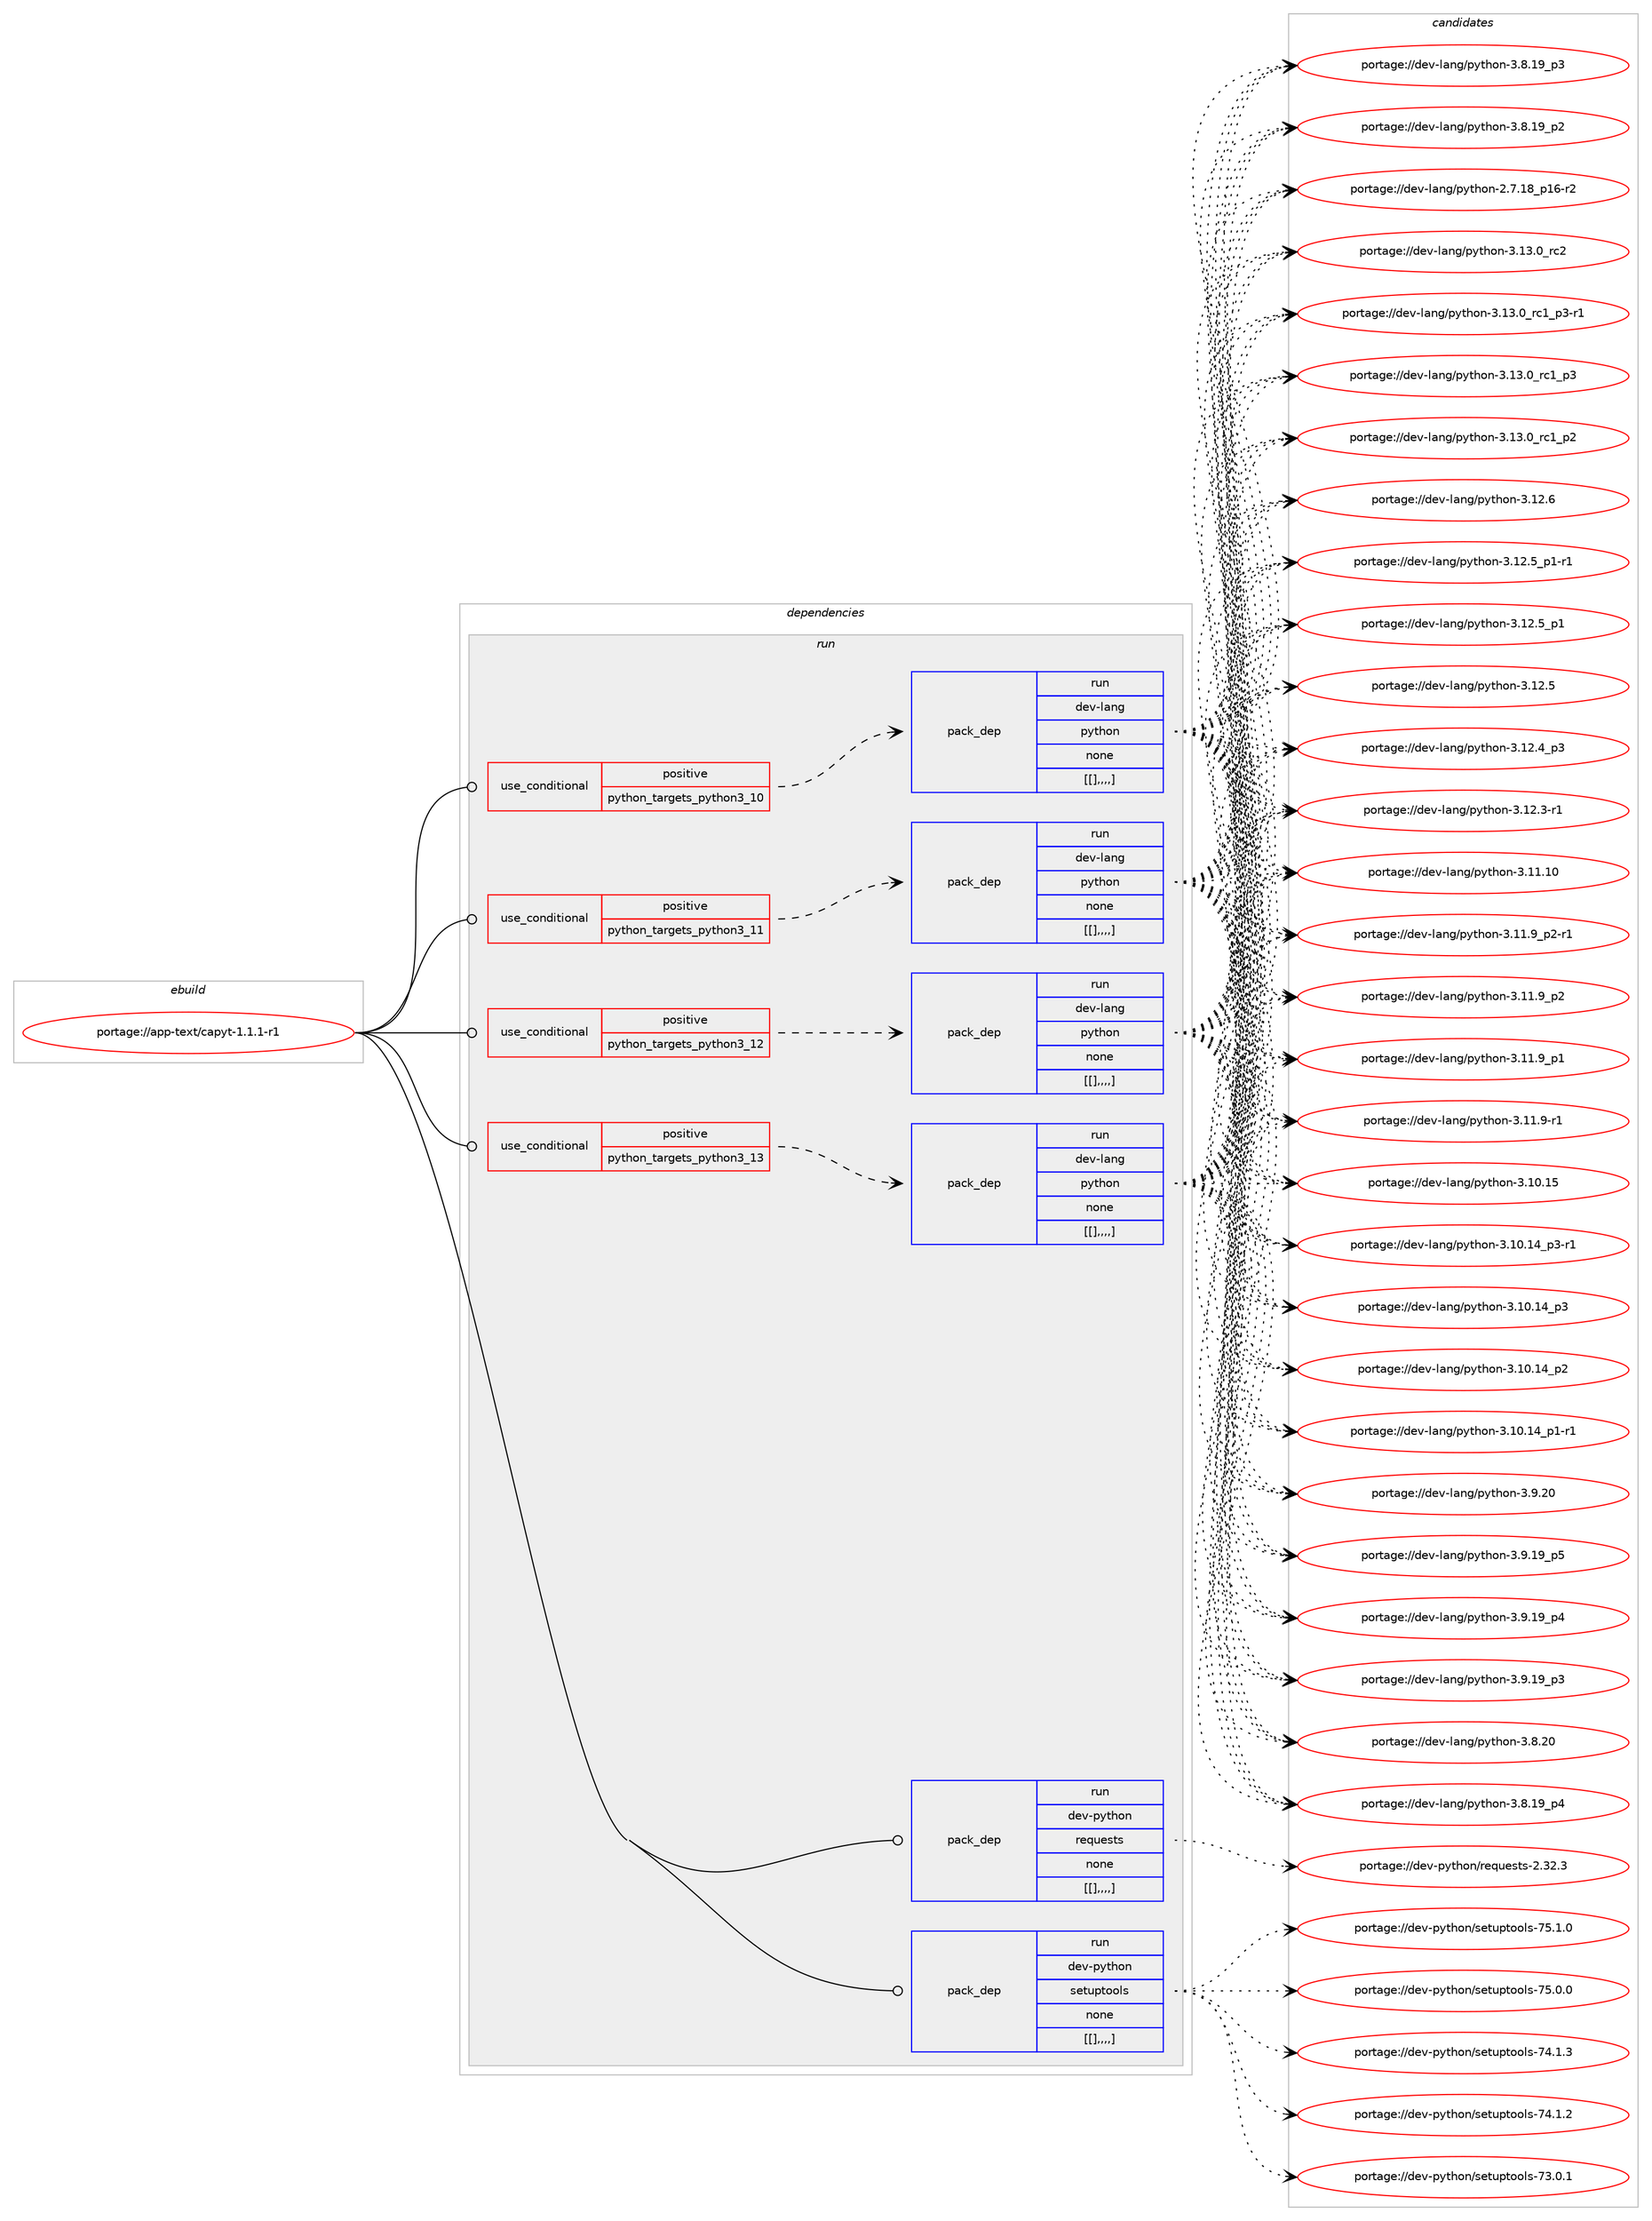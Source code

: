 digraph prolog {

# *************
# Graph options
# *************

newrank=true;
concentrate=true;
compound=true;
graph [rankdir=LR,fontname=Helvetica,fontsize=10,ranksep=1.5];#, ranksep=2.5, nodesep=0.2];
edge  [arrowhead=vee];
node  [fontname=Helvetica,fontsize=10];

# **********
# The ebuild
# **********

subgraph cluster_leftcol {
color=gray;
label=<<i>ebuild</i>>;
id [label="portage://app-text/capyt-1.1.1-r1", color=red, width=4, href="../app-text/capyt-1.1.1-r1.svg"];
}

# ****************
# The dependencies
# ****************

subgraph cluster_midcol {
color=gray;
label=<<i>dependencies</i>>;
subgraph cluster_compile {
fillcolor="#eeeeee";
style=filled;
label=<<i>compile</i>>;
}
subgraph cluster_compileandrun {
fillcolor="#eeeeee";
style=filled;
label=<<i>compile and run</i>>;
}
subgraph cluster_run {
fillcolor="#eeeeee";
style=filled;
label=<<i>run</i>>;
subgraph cond14906 {
dependency54016 [label=<<TABLE BORDER="0" CELLBORDER="1" CELLSPACING="0" CELLPADDING="4"><TR><TD ROWSPAN="3" CELLPADDING="10">use_conditional</TD></TR><TR><TD>positive</TD></TR><TR><TD>python_targets_python3_10</TD></TR></TABLE>>, shape=none, color=red];
subgraph pack38624 {
dependency54017 [label=<<TABLE BORDER="0" CELLBORDER="1" CELLSPACING="0" CELLPADDING="4" WIDTH="220"><TR><TD ROWSPAN="6" CELLPADDING="30">pack_dep</TD></TR><TR><TD WIDTH="110">run</TD></TR><TR><TD>dev-lang</TD></TR><TR><TD>python</TD></TR><TR><TD>none</TD></TR><TR><TD>[[],,,,]</TD></TR></TABLE>>, shape=none, color=blue];
}
dependency54016:e -> dependency54017:w [weight=20,style="dashed",arrowhead="vee"];
}
id:e -> dependency54016:w [weight=20,style="solid",arrowhead="odot"];
subgraph cond14907 {
dependency54018 [label=<<TABLE BORDER="0" CELLBORDER="1" CELLSPACING="0" CELLPADDING="4"><TR><TD ROWSPAN="3" CELLPADDING="10">use_conditional</TD></TR><TR><TD>positive</TD></TR><TR><TD>python_targets_python3_11</TD></TR></TABLE>>, shape=none, color=red];
subgraph pack38625 {
dependency54019 [label=<<TABLE BORDER="0" CELLBORDER="1" CELLSPACING="0" CELLPADDING="4" WIDTH="220"><TR><TD ROWSPAN="6" CELLPADDING="30">pack_dep</TD></TR><TR><TD WIDTH="110">run</TD></TR><TR><TD>dev-lang</TD></TR><TR><TD>python</TD></TR><TR><TD>none</TD></TR><TR><TD>[[],,,,]</TD></TR></TABLE>>, shape=none, color=blue];
}
dependency54018:e -> dependency54019:w [weight=20,style="dashed",arrowhead="vee"];
}
id:e -> dependency54018:w [weight=20,style="solid",arrowhead="odot"];
subgraph cond14908 {
dependency54020 [label=<<TABLE BORDER="0" CELLBORDER="1" CELLSPACING="0" CELLPADDING="4"><TR><TD ROWSPAN="3" CELLPADDING="10">use_conditional</TD></TR><TR><TD>positive</TD></TR><TR><TD>python_targets_python3_12</TD></TR></TABLE>>, shape=none, color=red];
subgraph pack38626 {
dependency54021 [label=<<TABLE BORDER="0" CELLBORDER="1" CELLSPACING="0" CELLPADDING="4" WIDTH="220"><TR><TD ROWSPAN="6" CELLPADDING="30">pack_dep</TD></TR><TR><TD WIDTH="110">run</TD></TR><TR><TD>dev-lang</TD></TR><TR><TD>python</TD></TR><TR><TD>none</TD></TR><TR><TD>[[],,,,]</TD></TR></TABLE>>, shape=none, color=blue];
}
dependency54020:e -> dependency54021:w [weight=20,style="dashed",arrowhead="vee"];
}
id:e -> dependency54020:w [weight=20,style="solid",arrowhead="odot"];
subgraph cond14909 {
dependency54022 [label=<<TABLE BORDER="0" CELLBORDER="1" CELLSPACING="0" CELLPADDING="4"><TR><TD ROWSPAN="3" CELLPADDING="10">use_conditional</TD></TR><TR><TD>positive</TD></TR><TR><TD>python_targets_python3_13</TD></TR></TABLE>>, shape=none, color=red];
subgraph pack38627 {
dependency54023 [label=<<TABLE BORDER="0" CELLBORDER="1" CELLSPACING="0" CELLPADDING="4" WIDTH="220"><TR><TD ROWSPAN="6" CELLPADDING="30">pack_dep</TD></TR><TR><TD WIDTH="110">run</TD></TR><TR><TD>dev-lang</TD></TR><TR><TD>python</TD></TR><TR><TD>none</TD></TR><TR><TD>[[],,,,]</TD></TR></TABLE>>, shape=none, color=blue];
}
dependency54022:e -> dependency54023:w [weight=20,style="dashed",arrowhead="vee"];
}
id:e -> dependency54022:w [weight=20,style="solid",arrowhead="odot"];
subgraph pack38628 {
dependency54024 [label=<<TABLE BORDER="0" CELLBORDER="1" CELLSPACING="0" CELLPADDING="4" WIDTH="220"><TR><TD ROWSPAN="6" CELLPADDING="30">pack_dep</TD></TR><TR><TD WIDTH="110">run</TD></TR><TR><TD>dev-python</TD></TR><TR><TD>requests</TD></TR><TR><TD>none</TD></TR><TR><TD>[[],,,,]</TD></TR></TABLE>>, shape=none, color=blue];
}
id:e -> dependency54024:w [weight=20,style="solid",arrowhead="odot"];
subgraph pack38629 {
dependency54025 [label=<<TABLE BORDER="0" CELLBORDER="1" CELLSPACING="0" CELLPADDING="4" WIDTH="220"><TR><TD ROWSPAN="6" CELLPADDING="30">pack_dep</TD></TR><TR><TD WIDTH="110">run</TD></TR><TR><TD>dev-python</TD></TR><TR><TD>setuptools</TD></TR><TR><TD>none</TD></TR><TR><TD>[[],,,,]</TD></TR></TABLE>>, shape=none, color=blue];
}
id:e -> dependency54025:w [weight=20,style="solid",arrowhead="odot"];
}
}

# **************
# The candidates
# **************

subgraph cluster_choices {
rank=same;
color=gray;
label=<<i>candidates</i>>;

subgraph choice38624 {
color=black;
nodesep=1;
choice10010111845108971101034711212111610411111045514649514648951149950 [label="portage://dev-lang/python-3.13.0_rc2", color=red, width=4,href="../dev-lang/python-3.13.0_rc2.svg"];
choice1001011184510897110103471121211161041111104551464951464895114994995112514511449 [label="portage://dev-lang/python-3.13.0_rc1_p3-r1", color=red, width=4,href="../dev-lang/python-3.13.0_rc1_p3-r1.svg"];
choice100101118451089711010347112121116104111110455146495146489511499499511251 [label="portage://dev-lang/python-3.13.0_rc1_p3", color=red, width=4,href="../dev-lang/python-3.13.0_rc1_p3.svg"];
choice100101118451089711010347112121116104111110455146495146489511499499511250 [label="portage://dev-lang/python-3.13.0_rc1_p2", color=red, width=4,href="../dev-lang/python-3.13.0_rc1_p2.svg"];
choice10010111845108971101034711212111610411111045514649504654 [label="portage://dev-lang/python-3.12.6", color=red, width=4,href="../dev-lang/python-3.12.6.svg"];
choice1001011184510897110103471121211161041111104551464950465395112494511449 [label="portage://dev-lang/python-3.12.5_p1-r1", color=red, width=4,href="../dev-lang/python-3.12.5_p1-r1.svg"];
choice100101118451089711010347112121116104111110455146495046539511249 [label="portage://dev-lang/python-3.12.5_p1", color=red, width=4,href="../dev-lang/python-3.12.5_p1.svg"];
choice10010111845108971101034711212111610411111045514649504653 [label="portage://dev-lang/python-3.12.5", color=red, width=4,href="../dev-lang/python-3.12.5.svg"];
choice100101118451089711010347112121116104111110455146495046529511251 [label="portage://dev-lang/python-3.12.4_p3", color=red, width=4,href="../dev-lang/python-3.12.4_p3.svg"];
choice100101118451089711010347112121116104111110455146495046514511449 [label="portage://dev-lang/python-3.12.3-r1", color=red, width=4,href="../dev-lang/python-3.12.3-r1.svg"];
choice1001011184510897110103471121211161041111104551464949464948 [label="portage://dev-lang/python-3.11.10", color=red, width=4,href="../dev-lang/python-3.11.10.svg"];
choice1001011184510897110103471121211161041111104551464949465795112504511449 [label="portage://dev-lang/python-3.11.9_p2-r1", color=red, width=4,href="../dev-lang/python-3.11.9_p2-r1.svg"];
choice100101118451089711010347112121116104111110455146494946579511250 [label="portage://dev-lang/python-3.11.9_p2", color=red, width=4,href="../dev-lang/python-3.11.9_p2.svg"];
choice100101118451089711010347112121116104111110455146494946579511249 [label="portage://dev-lang/python-3.11.9_p1", color=red, width=4,href="../dev-lang/python-3.11.9_p1.svg"];
choice100101118451089711010347112121116104111110455146494946574511449 [label="portage://dev-lang/python-3.11.9-r1", color=red, width=4,href="../dev-lang/python-3.11.9-r1.svg"];
choice1001011184510897110103471121211161041111104551464948464953 [label="portage://dev-lang/python-3.10.15", color=red, width=4,href="../dev-lang/python-3.10.15.svg"];
choice100101118451089711010347112121116104111110455146494846495295112514511449 [label="portage://dev-lang/python-3.10.14_p3-r1", color=red, width=4,href="../dev-lang/python-3.10.14_p3-r1.svg"];
choice10010111845108971101034711212111610411111045514649484649529511251 [label="portage://dev-lang/python-3.10.14_p3", color=red, width=4,href="../dev-lang/python-3.10.14_p3.svg"];
choice10010111845108971101034711212111610411111045514649484649529511250 [label="portage://dev-lang/python-3.10.14_p2", color=red, width=4,href="../dev-lang/python-3.10.14_p2.svg"];
choice100101118451089711010347112121116104111110455146494846495295112494511449 [label="portage://dev-lang/python-3.10.14_p1-r1", color=red, width=4,href="../dev-lang/python-3.10.14_p1-r1.svg"];
choice10010111845108971101034711212111610411111045514657465048 [label="portage://dev-lang/python-3.9.20", color=red, width=4,href="../dev-lang/python-3.9.20.svg"];
choice100101118451089711010347112121116104111110455146574649579511253 [label="portage://dev-lang/python-3.9.19_p5", color=red, width=4,href="../dev-lang/python-3.9.19_p5.svg"];
choice100101118451089711010347112121116104111110455146574649579511252 [label="portage://dev-lang/python-3.9.19_p4", color=red, width=4,href="../dev-lang/python-3.9.19_p4.svg"];
choice100101118451089711010347112121116104111110455146574649579511251 [label="portage://dev-lang/python-3.9.19_p3", color=red, width=4,href="../dev-lang/python-3.9.19_p3.svg"];
choice10010111845108971101034711212111610411111045514656465048 [label="portage://dev-lang/python-3.8.20", color=red, width=4,href="../dev-lang/python-3.8.20.svg"];
choice100101118451089711010347112121116104111110455146564649579511252 [label="portage://dev-lang/python-3.8.19_p4", color=red, width=4,href="../dev-lang/python-3.8.19_p4.svg"];
choice100101118451089711010347112121116104111110455146564649579511251 [label="portage://dev-lang/python-3.8.19_p3", color=red, width=4,href="../dev-lang/python-3.8.19_p3.svg"];
choice100101118451089711010347112121116104111110455146564649579511250 [label="portage://dev-lang/python-3.8.19_p2", color=red, width=4,href="../dev-lang/python-3.8.19_p2.svg"];
choice100101118451089711010347112121116104111110455046554649569511249544511450 [label="portage://dev-lang/python-2.7.18_p16-r2", color=red, width=4,href="../dev-lang/python-2.7.18_p16-r2.svg"];
dependency54017:e -> choice10010111845108971101034711212111610411111045514649514648951149950:w [style=dotted,weight="100"];
dependency54017:e -> choice1001011184510897110103471121211161041111104551464951464895114994995112514511449:w [style=dotted,weight="100"];
dependency54017:e -> choice100101118451089711010347112121116104111110455146495146489511499499511251:w [style=dotted,weight="100"];
dependency54017:e -> choice100101118451089711010347112121116104111110455146495146489511499499511250:w [style=dotted,weight="100"];
dependency54017:e -> choice10010111845108971101034711212111610411111045514649504654:w [style=dotted,weight="100"];
dependency54017:e -> choice1001011184510897110103471121211161041111104551464950465395112494511449:w [style=dotted,weight="100"];
dependency54017:e -> choice100101118451089711010347112121116104111110455146495046539511249:w [style=dotted,weight="100"];
dependency54017:e -> choice10010111845108971101034711212111610411111045514649504653:w [style=dotted,weight="100"];
dependency54017:e -> choice100101118451089711010347112121116104111110455146495046529511251:w [style=dotted,weight="100"];
dependency54017:e -> choice100101118451089711010347112121116104111110455146495046514511449:w [style=dotted,weight="100"];
dependency54017:e -> choice1001011184510897110103471121211161041111104551464949464948:w [style=dotted,weight="100"];
dependency54017:e -> choice1001011184510897110103471121211161041111104551464949465795112504511449:w [style=dotted,weight="100"];
dependency54017:e -> choice100101118451089711010347112121116104111110455146494946579511250:w [style=dotted,weight="100"];
dependency54017:e -> choice100101118451089711010347112121116104111110455146494946579511249:w [style=dotted,weight="100"];
dependency54017:e -> choice100101118451089711010347112121116104111110455146494946574511449:w [style=dotted,weight="100"];
dependency54017:e -> choice1001011184510897110103471121211161041111104551464948464953:w [style=dotted,weight="100"];
dependency54017:e -> choice100101118451089711010347112121116104111110455146494846495295112514511449:w [style=dotted,weight="100"];
dependency54017:e -> choice10010111845108971101034711212111610411111045514649484649529511251:w [style=dotted,weight="100"];
dependency54017:e -> choice10010111845108971101034711212111610411111045514649484649529511250:w [style=dotted,weight="100"];
dependency54017:e -> choice100101118451089711010347112121116104111110455146494846495295112494511449:w [style=dotted,weight="100"];
dependency54017:e -> choice10010111845108971101034711212111610411111045514657465048:w [style=dotted,weight="100"];
dependency54017:e -> choice100101118451089711010347112121116104111110455146574649579511253:w [style=dotted,weight="100"];
dependency54017:e -> choice100101118451089711010347112121116104111110455146574649579511252:w [style=dotted,weight="100"];
dependency54017:e -> choice100101118451089711010347112121116104111110455146574649579511251:w [style=dotted,weight="100"];
dependency54017:e -> choice10010111845108971101034711212111610411111045514656465048:w [style=dotted,weight="100"];
dependency54017:e -> choice100101118451089711010347112121116104111110455146564649579511252:w [style=dotted,weight="100"];
dependency54017:e -> choice100101118451089711010347112121116104111110455146564649579511251:w [style=dotted,weight="100"];
dependency54017:e -> choice100101118451089711010347112121116104111110455146564649579511250:w [style=dotted,weight="100"];
dependency54017:e -> choice100101118451089711010347112121116104111110455046554649569511249544511450:w [style=dotted,weight="100"];
}
subgraph choice38625 {
color=black;
nodesep=1;
choice10010111845108971101034711212111610411111045514649514648951149950 [label="portage://dev-lang/python-3.13.0_rc2", color=red, width=4,href="../dev-lang/python-3.13.0_rc2.svg"];
choice1001011184510897110103471121211161041111104551464951464895114994995112514511449 [label="portage://dev-lang/python-3.13.0_rc1_p3-r1", color=red, width=4,href="../dev-lang/python-3.13.0_rc1_p3-r1.svg"];
choice100101118451089711010347112121116104111110455146495146489511499499511251 [label="portage://dev-lang/python-3.13.0_rc1_p3", color=red, width=4,href="../dev-lang/python-3.13.0_rc1_p3.svg"];
choice100101118451089711010347112121116104111110455146495146489511499499511250 [label="portage://dev-lang/python-3.13.0_rc1_p2", color=red, width=4,href="../dev-lang/python-3.13.0_rc1_p2.svg"];
choice10010111845108971101034711212111610411111045514649504654 [label="portage://dev-lang/python-3.12.6", color=red, width=4,href="../dev-lang/python-3.12.6.svg"];
choice1001011184510897110103471121211161041111104551464950465395112494511449 [label="portage://dev-lang/python-3.12.5_p1-r1", color=red, width=4,href="../dev-lang/python-3.12.5_p1-r1.svg"];
choice100101118451089711010347112121116104111110455146495046539511249 [label="portage://dev-lang/python-3.12.5_p1", color=red, width=4,href="../dev-lang/python-3.12.5_p1.svg"];
choice10010111845108971101034711212111610411111045514649504653 [label="portage://dev-lang/python-3.12.5", color=red, width=4,href="../dev-lang/python-3.12.5.svg"];
choice100101118451089711010347112121116104111110455146495046529511251 [label="portage://dev-lang/python-3.12.4_p3", color=red, width=4,href="../dev-lang/python-3.12.4_p3.svg"];
choice100101118451089711010347112121116104111110455146495046514511449 [label="portage://dev-lang/python-3.12.3-r1", color=red, width=4,href="../dev-lang/python-3.12.3-r1.svg"];
choice1001011184510897110103471121211161041111104551464949464948 [label="portage://dev-lang/python-3.11.10", color=red, width=4,href="../dev-lang/python-3.11.10.svg"];
choice1001011184510897110103471121211161041111104551464949465795112504511449 [label="portage://dev-lang/python-3.11.9_p2-r1", color=red, width=4,href="../dev-lang/python-3.11.9_p2-r1.svg"];
choice100101118451089711010347112121116104111110455146494946579511250 [label="portage://dev-lang/python-3.11.9_p2", color=red, width=4,href="../dev-lang/python-3.11.9_p2.svg"];
choice100101118451089711010347112121116104111110455146494946579511249 [label="portage://dev-lang/python-3.11.9_p1", color=red, width=4,href="../dev-lang/python-3.11.9_p1.svg"];
choice100101118451089711010347112121116104111110455146494946574511449 [label="portage://dev-lang/python-3.11.9-r1", color=red, width=4,href="../dev-lang/python-3.11.9-r1.svg"];
choice1001011184510897110103471121211161041111104551464948464953 [label="portage://dev-lang/python-3.10.15", color=red, width=4,href="../dev-lang/python-3.10.15.svg"];
choice100101118451089711010347112121116104111110455146494846495295112514511449 [label="portage://dev-lang/python-3.10.14_p3-r1", color=red, width=4,href="../dev-lang/python-3.10.14_p3-r1.svg"];
choice10010111845108971101034711212111610411111045514649484649529511251 [label="portage://dev-lang/python-3.10.14_p3", color=red, width=4,href="../dev-lang/python-3.10.14_p3.svg"];
choice10010111845108971101034711212111610411111045514649484649529511250 [label="portage://dev-lang/python-3.10.14_p2", color=red, width=4,href="../dev-lang/python-3.10.14_p2.svg"];
choice100101118451089711010347112121116104111110455146494846495295112494511449 [label="portage://dev-lang/python-3.10.14_p1-r1", color=red, width=4,href="../dev-lang/python-3.10.14_p1-r1.svg"];
choice10010111845108971101034711212111610411111045514657465048 [label="portage://dev-lang/python-3.9.20", color=red, width=4,href="../dev-lang/python-3.9.20.svg"];
choice100101118451089711010347112121116104111110455146574649579511253 [label="portage://dev-lang/python-3.9.19_p5", color=red, width=4,href="../dev-lang/python-3.9.19_p5.svg"];
choice100101118451089711010347112121116104111110455146574649579511252 [label="portage://dev-lang/python-3.9.19_p4", color=red, width=4,href="../dev-lang/python-3.9.19_p4.svg"];
choice100101118451089711010347112121116104111110455146574649579511251 [label="portage://dev-lang/python-3.9.19_p3", color=red, width=4,href="../dev-lang/python-3.9.19_p3.svg"];
choice10010111845108971101034711212111610411111045514656465048 [label="portage://dev-lang/python-3.8.20", color=red, width=4,href="../dev-lang/python-3.8.20.svg"];
choice100101118451089711010347112121116104111110455146564649579511252 [label="portage://dev-lang/python-3.8.19_p4", color=red, width=4,href="../dev-lang/python-3.8.19_p4.svg"];
choice100101118451089711010347112121116104111110455146564649579511251 [label="portage://dev-lang/python-3.8.19_p3", color=red, width=4,href="../dev-lang/python-3.8.19_p3.svg"];
choice100101118451089711010347112121116104111110455146564649579511250 [label="portage://dev-lang/python-3.8.19_p2", color=red, width=4,href="../dev-lang/python-3.8.19_p2.svg"];
choice100101118451089711010347112121116104111110455046554649569511249544511450 [label="portage://dev-lang/python-2.7.18_p16-r2", color=red, width=4,href="../dev-lang/python-2.7.18_p16-r2.svg"];
dependency54019:e -> choice10010111845108971101034711212111610411111045514649514648951149950:w [style=dotted,weight="100"];
dependency54019:e -> choice1001011184510897110103471121211161041111104551464951464895114994995112514511449:w [style=dotted,weight="100"];
dependency54019:e -> choice100101118451089711010347112121116104111110455146495146489511499499511251:w [style=dotted,weight="100"];
dependency54019:e -> choice100101118451089711010347112121116104111110455146495146489511499499511250:w [style=dotted,weight="100"];
dependency54019:e -> choice10010111845108971101034711212111610411111045514649504654:w [style=dotted,weight="100"];
dependency54019:e -> choice1001011184510897110103471121211161041111104551464950465395112494511449:w [style=dotted,weight="100"];
dependency54019:e -> choice100101118451089711010347112121116104111110455146495046539511249:w [style=dotted,weight="100"];
dependency54019:e -> choice10010111845108971101034711212111610411111045514649504653:w [style=dotted,weight="100"];
dependency54019:e -> choice100101118451089711010347112121116104111110455146495046529511251:w [style=dotted,weight="100"];
dependency54019:e -> choice100101118451089711010347112121116104111110455146495046514511449:w [style=dotted,weight="100"];
dependency54019:e -> choice1001011184510897110103471121211161041111104551464949464948:w [style=dotted,weight="100"];
dependency54019:e -> choice1001011184510897110103471121211161041111104551464949465795112504511449:w [style=dotted,weight="100"];
dependency54019:e -> choice100101118451089711010347112121116104111110455146494946579511250:w [style=dotted,weight="100"];
dependency54019:e -> choice100101118451089711010347112121116104111110455146494946579511249:w [style=dotted,weight="100"];
dependency54019:e -> choice100101118451089711010347112121116104111110455146494946574511449:w [style=dotted,weight="100"];
dependency54019:e -> choice1001011184510897110103471121211161041111104551464948464953:w [style=dotted,weight="100"];
dependency54019:e -> choice100101118451089711010347112121116104111110455146494846495295112514511449:w [style=dotted,weight="100"];
dependency54019:e -> choice10010111845108971101034711212111610411111045514649484649529511251:w [style=dotted,weight="100"];
dependency54019:e -> choice10010111845108971101034711212111610411111045514649484649529511250:w [style=dotted,weight="100"];
dependency54019:e -> choice100101118451089711010347112121116104111110455146494846495295112494511449:w [style=dotted,weight="100"];
dependency54019:e -> choice10010111845108971101034711212111610411111045514657465048:w [style=dotted,weight="100"];
dependency54019:e -> choice100101118451089711010347112121116104111110455146574649579511253:w [style=dotted,weight="100"];
dependency54019:e -> choice100101118451089711010347112121116104111110455146574649579511252:w [style=dotted,weight="100"];
dependency54019:e -> choice100101118451089711010347112121116104111110455146574649579511251:w [style=dotted,weight="100"];
dependency54019:e -> choice10010111845108971101034711212111610411111045514656465048:w [style=dotted,weight="100"];
dependency54019:e -> choice100101118451089711010347112121116104111110455146564649579511252:w [style=dotted,weight="100"];
dependency54019:e -> choice100101118451089711010347112121116104111110455146564649579511251:w [style=dotted,weight="100"];
dependency54019:e -> choice100101118451089711010347112121116104111110455146564649579511250:w [style=dotted,weight="100"];
dependency54019:e -> choice100101118451089711010347112121116104111110455046554649569511249544511450:w [style=dotted,weight="100"];
}
subgraph choice38626 {
color=black;
nodesep=1;
choice10010111845108971101034711212111610411111045514649514648951149950 [label="portage://dev-lang/python-3.13.0_rc2", color=red, width=4,href="../dev-lang/python-3.13.0_rc2.svg"];
choice1001011184510897110103471121211161041111104551464951464895114994995112514511449 [label="portage://dev-lang/python-3.13.0_rc1_p3-r1", color=red, width=4,href="../dev-lang/python-3.13.0_rc1_p3-r1.svg"];
choice100101118451089711010347112121116104111110455146495146489511499499511251 [label="portage://dev-lang/python-3.13.0_rc1_p3", color=red, width=4,href="../dev-lang/python-3.13.0_rc1_p3.svg"];
choice100101118451089711010347112121116104111110455146495146489511499499511250 [label="portage://dev-lang/python-3.13.0_rc1_p2", color=red, width=4,href="../dev-lang/python-3.13.0_rc1_p2.svg"];
choice10010111845108971101034711212111610411111045514649504654 [label="portage://dev-lang/python-3.12.6", color=red, width=4,href="../dev-lang/python-3.12.6.svg"];
choice1001011184510897110103471121211161041111104551464950465395112494511449 [label="portage://dev-lang/python-3.12.5_p1-r1", color=red, width=4,href="../dev-lang/python-3.12.5_p1-r1.svg"];
choice100101118451089711010347112121116104111110455146495046539511249 [label="portage://dev-lang/python-3.12.5_p1", color=red, width=4,href="../dev-lang/python-3.12.5_p1.svg"];
choice10010111845108971101034711212111610411111045514649504653 [label="portage://dev-lang/python-3.12.5", color=red, width=4,href="../dev-lang/python-3.12.5.svg"];
choice100101118451089711010347112121116104111110455146495046529511251 [label="portage://dev-lang/python-3.12.4_p3", color=red, width=4,href="../dev-lang/python-3.12.4_p3.svg"];
choice100101118451089711010347112121116104111110455146495046514511449 [label="portage://dev-lang/python-3.12.3-r1", color=red, width=4,href="../dev-lang/python-3.12.3-r1.svg"];
choice1001011184510897110103471121211161041111104551464949464948 [label="portage://dev-lang/python-3.11.10", color=red, width=4,href="../dev-lang/python-3.11.10.svg"];
choice1001011184510897110103471121211161041111104551464949465795112504511449 [label="portage://dev-lang/python-3.11.9_p2-r1", color=red, width=4,href="../dev-lang/python-3.11.9_p2-r1.svg"];
choice100101118451089711010347112121116104111110455146494946579511250 [label="portage://dev-lang/python-3.11.9_p2", color=red, width=4,href="../dev-lang/python-3.11.9_p2.svg"];
choice100101118451089711010347112121116104111110455146494946579511249 [label="portage://dev-lang/python-3.11.9_p1", color=red, width=4,href="../dev-lang/python-3.11.9_p1.svg"];
choice100101118451089711010347112121116104111110455146494946574511449 [label="portage://dev-lang/python-3.11.9-r1", color=red, width=4,href="../dev-lang/python-3.11.9-r1.svg"];
choice1001011184510897110103471121211161041111104551464948464953 [label="portage://dev-lang/python-3.10.15", color=red, width=4,href="../dev-lang/python-3.10.15.svg"];
choice100101118451089711010347112121116104111110455146494846495295112514511449 [label="portage://dev-lang/python-3.10.14_p3-r1", color=red, width=4,href="../dev-lang/python-3.10.14_p3-r1.svg"];
choice10010111845108971101034711212111610411111045514649484649529511251 [label="portage://dev-lang/python-3.10.14_p3", color=red, width=4,href="../dev-lang/python-3.10.14_p3.svg"];
choice10010111845108971101034711212111610411111045514649484649529511250 [label="portage://dev-lang/python-3.10.14_p2", color=red, width=4,href="../dev-lang/python-3.10.14_p2.svg"];
choice100101118451089711010347112121116104111110455146494846495295112494511449 [label="portage://dev-lang/python-3.10.14_p1-r1", color=red, width=4,href="../dev-lang/python-3.10.14_p1-r1.svg"];
choice10010111845108971101034711212111610411111045514657465048 [label="portage://dev-lang/python-3.9.20", color=red, width=4,href="../dev-lang/python-3.9.20.svg"];
choice100101118451089711010347112121116104111110455146574649579511253 [label="portage://dev-lang/python-3.9.19_p5", color=red, width=4,href="../dev-lang/python-3.9.19_p5.svg"];
choice100101118451089711010347112121116104111110455146574649579511252 [label="portage://dev-lang/python-3.9.19_p4", color=red, width=4,href="../dev-lang/python-3.9.19_p4.svg"];
choice100101118451089711010347112121116104111110455146574649579511251 [label="portage://dev-lang/python-3.9.19_p3", color=red, width=4,href="../dev-lang/python-3.9.19_p3.svg"];
choice10010111845108971101034711212111610411111045514656465048 [label="portage://dev-lang/python-3.8.20", color=red, width=4,href="../dev-lang/python-3.8.20.svg"];
choice100101118451089711010347112121116104111110455146564649579511252 [label="portage://dev-lang/python-3.8.19_p4", color=red, width=4,href="../dev-lang/python-3.8.19_p4.svg"];
choice100101118451089711010347112121116104111110455146564649579511251 [label="portage://dev-lang/python-3.8.19_p3", color=red, width=4,href="../dev-lang/python-3.8.19_p3.svg"];
choice100101118451089711010347112121116104111110455146564649579511250 [label="portage://dev-lang/python-3.8.19_p2", color=red, width=4,href="../dev-lang/python-3.8.19_p2.svg"];
choice100101118451089711010347112121116104111110455046554649569511249544511450 [label="portage://dev-lang/python-2.7.18_p16-r2", color=red, width=4,href="../dev-lang/python-2.7.18_p16-r2.svg"];
dependency54021:e -> choice10010111845108971101034711212111610411111045514649514648951149950:w [style=dotted,weight="100"];
dependency54021:e -> choice1001011184510897110103471121211161041111104551464951464895114994995112514511449:w [style=dotted,weight="100"];
dependency54021:e -> choice100101118451089711010347112121116104111110455146495146489511499499511251:w [style=dotted,weight="100"];
dependency54021:e -> choice100101118451089711010347112121116104111110455146495146489511499499511250:w [style=dotted,weight="100"];
dependency54021:e -> choice10010111845108971101034711212111610411111045514649504654:w [style=dotted,weight="100"];
dependency54021:e -> choice1001011184510897110103471121211161041111104551464950465395112494511449:w [style=dotted,weight="100"];
dependency54021:e -> choice100101118451089711010347112121116104111110455146495046539511249:w [style=dotted,weight="100"];
dependency54021:e -> choice10010111845108971101034711212111610411111045514649504653:w [style=dotted,weight="100"];
dependency54021:e -> choice100101118451089711010347112121116104111110455146495046529511251:w [style=dotted,weight="100"];
dependency54021:e -> choice100101118451089711010347112121116104111110455146495046514511449:w [style=dotted,weight="100"];
dependency54021:e -> choice1001011184510897110103471121211161041111104551464949464948:w [style=dotted,weight="100"];
dependency54021:e -> choice1001011184510897110103471121211161041111104551464949465795112504511449:w [style=dotted,weight="100"];
dependency54021:e -> choice100101118451089711010347112121116104111110455146494946579511250:w [style=dotted,weight="100"];
dependency54021:e -> choice100101118451089711010347112121116104111110455146494946579511249:w [style=dotted,weight="100"];
dependency54021:e -> choice100101118451089711010347112121116104111110455146494946574511449:w [style=dotted,weight="100"];
dependency54021:e -> choice1001011184510897110103471121211161041111104551464948464953:w [style=dotted,weight="100"];
dependency54021:e -> choice100101118451089711010347112121116104111110455146494846495295112514511449:w [style=dotted,weight="100"];
dependency54021:e -> choice10010111845108971101034711212111610411111045514649484649529511251:w [style=dotted,weight="100"];
dependency54021:e -> choice10010111845108971101034711212111610411111045514649484649529511250:w [style=dotted,weight="100"];
dependency54021:e -> choice100101118451089711010347112121116104111110455146494846495295112494511449:w [style=dotted,weight="100"];
dependency54021:e -> choice10010111845108971101034711212111610411111045514657465048:w [style=dotted,weight="100"];
dependency54021:e -> choice100101118451089711010347112121116104111110455146574649579511253:w [style=dotted,weight="100"];
dependency54021:e -> choice100101118451089711010347112121116104111110455146574649579511252:w [style=dotted,weight="100"];
dependency54021:e -> choice100101118451089711010347112121116104111110455146574649579511251:w [style=dotted,weight="100"];
dependency54021:e -> choice10010111845108971101034711212111610411111045514656465048:w [style=dotted,weight="100"];
dependency54021:e -> choice100101118451089711010347112121116104111110455146564649579511252:w [style=dotted,weight="100"];
dependency54021:e -> choice100101118451089711010347112121116104111110455146564649579511251:w [style=dotted,weight="100"];
dependency54021:e -> choice100101118451089711010347112121116104111110455146564649579511250:w [style=dotted,weight="100"];
dependency54021:e -> choice100101118451089711010347112121116104111110455046554649569511249544511450:w [style=dotted,weight="100"];
}
subgraph choice38627 {
color=black;
nodesep=1;
choice10010111845108971101034711212111610411111045514649514648951149950 [label="portage://dev-lang/python-3.13.0_rc2", color=red, width=4,href="../dev-lang/python-3.13.0_rc2.svg"];
choice1001011184510897110103471121211161041111104551464951464895114994995112514511449 [label="portage://dev-lang/python-3.13.0_rc1_p3-r1", color=red, width=4,href="../dev-lang/python-3.13.0_rc1_p3-r1.svg"];
choice100101118451089711010347112121116104111110455146495146489511499499511251 [label="portage://dev-lang/python-3.13.0_rc1_p3", color=red, width=4,href="../dev-lang/python-3.13.0_rc1_p3.svg"];
choice100101118451089711010347112121116104111110455146495146489511499499511250 [label="portage://dev-lang/python-3.13.0_rc1_p2", color=red, width=4,href="../dev-lang/python-3.13.0_rc1_p2.svg"];
choice10010111845108971101034711212111610411111045514649504654 [label="portage://dev-lang/python-3.12.6", color=red, width=4,href="../dev-lang/python-3.12.6.svg"];
choice1001011184510897110103471121211161041111104551464950465395112494511449 [label="portage://dev-lang/python-3.12.5_p1-r1", color=red, width=4,href="../dev-lang/python-3.12.5_p1-r1.svg"];
choice100101118451089711010347112121116104111110455146495046539511249 [label="portage://dev-lang/python-3.12.5_p1", color=red, width=4,href="../dev-lang/python-3.12.5_p1.svg"];
choice10010111845108971101034711212111610411111045514649504653 [label="portage://dev-lang/python-3.12.5", color=red, width=4,href="../dev-lang/python-3.12.5.svg"];
choice100101118451089711010347112121116104111110455146495046529511251 [label="portage://dev-lang/python-3.12.4_p3", color=red, width=4,href="../dev-lang/python-3.12.4_p3.svg"];
choice100101118451089711010347112121116104111110455146495046514511449 [label="portage://dev-lang/python-3.12.3-r1", color=red, width=4,href="../dev-lang/python-3.12.3-r1.svg"];
choice1001011184510897110103471121211161041111104551464949464948 [label="portage://dev-lang/python-3.11.10", color=red, width=4,href="../dev-lang/python-3.11.10.svg"];
choice1001011184510897110103471121211161041111104551464949465795112504511449 [label="portage://dev-lang/python-3.11.9_p2-r1", color=red, width=4,href="../dev-lang/python-3.11.9_p2-r1.svg"];
choice100101118451089711010347112121116104111110455146494946579511250 [label="portage://dev-lang/python-3.11.9_p2", color=red, width=4,href="../dev-lang/python-3.11.9_p2.svg"];
choice100101118451089711010347112121116104111110455146494946579511249 [label="portage://dev-lang/python-3.11.9_p1", color=red, width=4,href="../dev-lang/python-3.11.9_p1.svg"];
choice100101118451089711010347112121116104111110455146494946574511449 [label="portage://dev-lang/python-3.11.9-r1", color=red, width=4,href="../dev-lang/python-3.11.9-r1.svg"];
choice1001011184510897110103471121211161041111104551464948464953 [label="portage://dev-lang/python-3.10.15", color=red, width=4,href="../dev-lang/python-3.10.15.svg"];
choice100101118451089711010347112121116104111110455146494846495295112514511449 [label="portage://dev-lang/python-3.10.14_p3-r1", color=red, width=4,href="../dev-lang/python-3.10.14_p3-r1.svg"];
choice10010111845108971101034711212111610411111045514649484649529511251 [label="portage://dev-lang/python-3.10.14_p3", color=red, width=4,href="../dev-lang/python-3.10.14_p3.svg"];
choice10010111845108971101034711212111610411111045514649484649529511250 [label="portage://dev-lang/python-3.10.14_p2", color=red, width=4,href="../dev-lang/python-3.10.14_p2.svg"];
choice100101118451089711010347112121116104111110455146494846495295112494511449 [label="portage://dev-lang/python-3.10.14_p1-r1", color=red, width=4,href="../dev-lang/python-3.10.14_p1-r1.svg"];
choice10010111845108971101034711212111610411111045514657465048 [label="portage://dev-lang/python-3.9.20", color=red, width=4,href="../dev-lang/python-3.9.20.svg"];
choice100101118451089711010347112121116104111110455146574649579511253 [label="portage://dev-lang/python-3.9.19_p5", color=red, width=4,href="../dev-lang/python-3.9.19_p5.svg"];
choice100101118451089711010347112121116104111110455146574649579511252 [label="portage://dev-lang/python-3.9.19_p4", color=red, width=4,href="../dev-lang/python-3.9.19_p4.svg"];
choice100101118451089711010347112121116104111110455146574649579511251 [label="portage://dev-lang/python-3.9.19_p3", color=red, width=4,href="../dev-lang/python-3.9.19_p3.svg"];
choice10010111845108971101034711212111610411111045514656465048 [label="portage://dev-lang/python-3.8.20", color=red, width=4,href="../dev-lang/python-3.8.20.svg"];
choice100101118451089711010347112121116104111110455146564649579511252 [label="portage://dev-lang/python-3.8.19_p4", color=red, width=4,href="../dev-lang/python-3.8.19_p4.svg"];
choice100101118451089711010347112121116104111110455146564649579511251 [label="portage://dev-lang/python-3.8.19_p3", color=red, width=4,href="../dev-lang/python-3.8.19_p3.svg"];
choice100101118451089711010347112121116104111110455146564649579511250 [label="portage://dev-lang/python-3.8.19_p2", color=red, width=4,href="../dev-lang/python-3.8.19_p2.svg"];
choice100101118451089711010347112121116104111110455046554649569511249544511450 [label="portage://dev-lang/python-2.7.18_p16-r2", color=red, width=4,href="../dev-lang/python-2.7.18_p16-r2.svg"];
dependency54023:e -> choice10010111845108971101034711212111610411111045514649514648951149950:w [style=dotted,weight="100"];
dependency54023:e -> choice1001011184510897110103471121211161041111104551464951464895114994995112514511449:w [style=dotted,weight="100"];
dependency54023:e -> choice100101118451089711010347112121116104111110455146495146489511499499511251:w [style=dotted,weight="100"];
dependency54023:e -> choice100101118451089711010347112121116104111110455146495146489511499499511250:w [style=dotted,weight="100"];
dependency54023:e -> choice10010111845108971101034711212111610411111045514649504654:w [style=dotted,weight="100"];
dependency54023:e -> choice1001011184510897110103471121211161041111104551464950465395112494511449:w [style=dotted,weight="100"];
dependency54023:e -> choice100101118451089711010347112121116104111110455146495046539511249:w [style=dotted,weight="100"];
dependency54023:e -> choice10010111845108971101034711212111610411111045514649504653:w [style=dotted,weight="100"];
dependency54023:e -> choice100101118451089711010347112121116104111110455146495046529511251:w [style=dotted,weight="100"];
dependency54023:e -> choice100101118451089711010347112121116104111110455146495046514511449:w [style=dotted,weight="100"];
dependency54023:e -> choice1001011184510897110103471121211161041111104551464949464948:w [style=dotted,weight="100"];
dependency54023:e -> choice1001011184510897110103471121211161041111104551464949465795112504511449:w [style=dotted,weight="100"];
dependency54023:e -> choice100101118451089711010347112121116104111110455146494946579511250:w [style=dotted,weight="100"];
dependency54023:e -> choice100101118451089711010347112121116104111110455146494946579511249:w [style=dotted,weight="100"];
dependency54023:e -> choice100101118451089711010347112121116104111110455146494946574511449:w [style=dotted,weight="100"];
dependency54023:e -> choice1001011184510897110103471121211161041111104551464948464953:w [style=dotted,weight="100"];
dependency54023:e -> choice100101118451089711010347112121116104111110455146494846495295112514511449:w [style=dotted,weight="100"];
dependency54023:e -> choice10010111845108971101034711212111610411111045514649484649529511251:w [style=dotted,weight="100"];
dependency54023:e -> choice10010111845108971101034711212111610411111045514649484649529511250:w [style=dotted,weight="100"];
dependency54023:e -> choice100101118451089711010347112121116104111110455146494846495295112494511449:w [style=dotted,weight="100"];
dependency54023:e -> choice10010111845108971101034711212111610411111045514657465048:w [style=dotted,weight="100"];
dependency54023:e -> choice100101118451089711010347112121116104111110455146574649579511253:w [style=dotted,weight="100"];
dependency54023:e -> choice100101118451089711010347112121116104111110455146574649579511252:w [style=dotted,weight="100"];
dependency54023:e -> choice100101118451089711010347112121116104111110455146574649579511251:w [style=dotted,weight="100"];
dependency54023:e -> choice10010111845108971101034711212111610411111045514656465048:w [style=dotted,weight="100"];
dependency54023:e -> choice100101118451089711010347112121116104111110455146564649579511252:w [style=dotted,weight="100"];
dependency54023:e -> choice100101118451089711010347112121116104111110455146564649579511251:w [style=dotted,weight="100"];
dependency54023:e -> choice100101118451089711010347112121116104111110455146564649579511250:w [style=dotted,weight="100"];
dependency54023:e -> choice100101118451089711010347112121116104111110455046554649569511249544511450:w [style=dotted,weight="100"];
}
subgraph choice38628 {
color=black;
nodesep=1;
choice100101118451121211161041111104711410111311710111511611545504651504651 [label="portage://dev-python/requests-2.32.3", color=red, width=4,href="../dev-python/requests-2.32.3.svg"];
dependency54024:e -> choice100101118451121211161041111104711410111311710111511611545504651504651:w [style=dotted,weight="100"];
}
subgraph choice38629 {
color=black;
nodesep=1;
choice100101118451121211161041111104711510111611711211611111110811545555346494648 [label="portage://dev-python/setuptools-75.1.0", color=red, width=4,href="../dev-python/setuptools-75.1.0.svg"];
choice100101118451121211161041111104711510111611711211611111110811545555346484648 [label="portage://dev-python/setuptools-75.0.0", color=red, width=4,href="../dev-python/setuptools-75.0.0.svg"];
choice100101118451121211161041111104711510111611711211611111110811545555246494651 [label="portage://dev-python/setuptools-74.1.3", color=red, width=4,href="../dev-python/setuptools-74.1.3.svg"];
choice100101118451121211161041111104711510111611711211611111110811545555246494650 [label="portage://dev-python/setuptools-74.1.2", color=red, width=4,href="../dev-python/setuptools-74.1.2.svg"];
choice100101118451121211161041111104711510111611711211611111110811545555146484649 [label="portage://dev-python/setuptools-73.0.1", color=red, width=4,href="../dev-python/setuptools-73.0.1.svg"];
dependency54025:e -> choice100101118451121211161041111104711510111611711211611111110811545555346494648:w [style=dotted,weight="100"];
dependency54025:e -> choice100101118451121211161041111104711510111611711211611111110811545555346484648:w [style=dotted,weight="100"];
dependency54025:e -> choice100101118451121211161041111104711510111611711211611111110811545555246494651:w [style=dotted,weight="100"];
dependency54025:e -> choice100101118451121211161041111104711510111611711211611111110811545555246494650:w [style=dotted,weight="100"];
dependency54025:e -> choice100101118451121211161041111104711510111611711211611111110811545555146484649:w [style=dotted,weight="100"];
}
}

}
